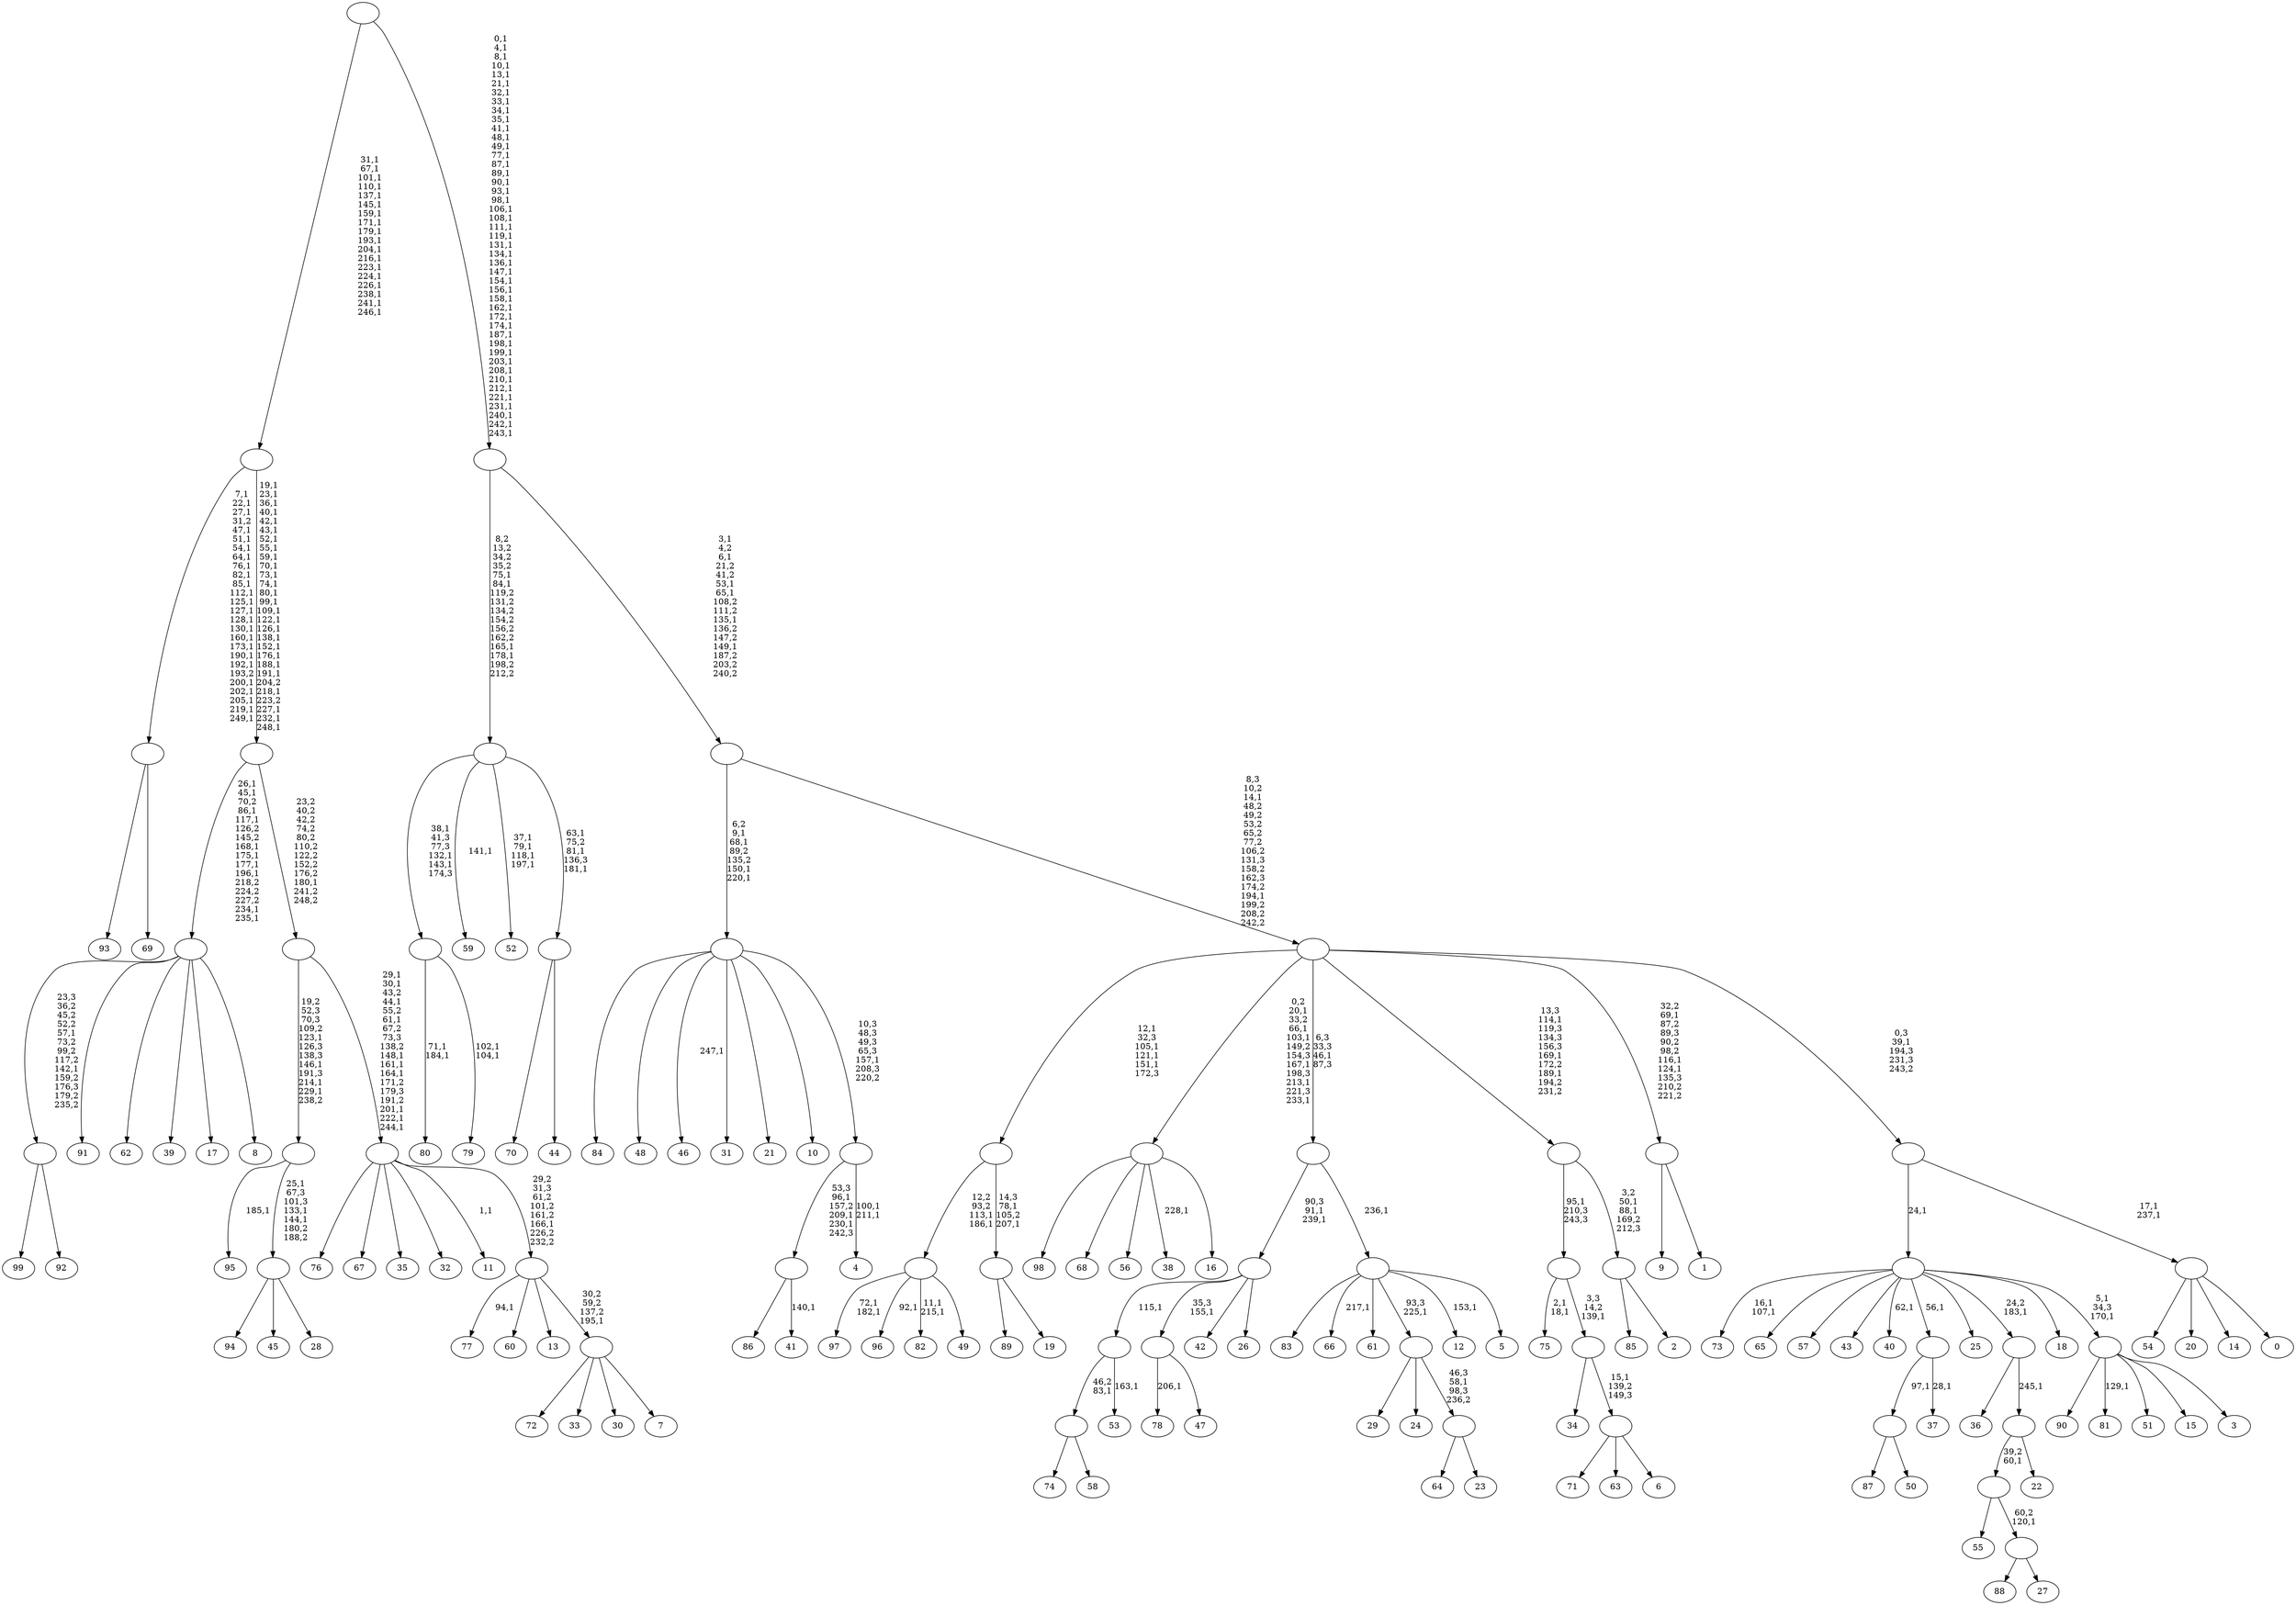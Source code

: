 digraph T {
	350 [label="99"]
	349 [label="98"]
	348 [label="97"]
	345 [label="96"]
	343 [label="95"]
	341 [label="94"]
	340 [label="93"]
	339 [label="92"]
	338 [label=""]
	336 [label="91"]
	335 [label="90"]
	334 [label="89"]
	333 [label="88"]
	332 [label="87"]
	331 [label="86"]
	330 [label="85"]
	329 [label="84"]
	328 [label="83"]
	327 [label="82"]
	324 [label="81"]
	322 [label="80"]
	319 [label="79"]
	316 [label=""]
	313 [label="78"]
	311 [label="77"]
	309 [label="76"]
	308 [label="75"]
	305 [label="74"]
	304 [label="73"]
	301 [label="72"]
	300 [label="71"]
	299 [label="70"]
	298 [label="69"]
	297 [label=""]
	273 [label="68"]
	272 [label="67"]
	271 [label="66"]
	269 [label="65"]
	268 [label="64"]
	267 [label="63"]
	266 [label="62"]
	265 [label="61"]
	264 [label="60"]
	263 [label="59"]
	261 [label="58"]
	260 [label=""]
	259 [label="57"]
	258 [label="56"]
	257 [label="55"]
	256 [label="54"]
	255 [label="53"]
	253 [label=""]
	252 [label="52"]
	247 [label="51"]
	246 [label="50"]
	245 [label=""]
	244 [label="49"]
	243 [label=""]
	241 [label="48"]
	240 [label="47"]
	239 [label=""]
	238 [label="46"]
	236 [label="45"]
	235 [label="44"]
	234 [label=""]
	231 [label=""]
	227 [label="43"]
	226 [label="42"]
	225 [label="41"]
	223 [label=""]
	220 [label="40"]
	218 [label="39"]
	217 [label="38"]
	215 [label="37"]
	213 [label=""]
	212 [label="36"]
	211 [label="35"]
	210 [label="34"]
	209 [label="33"]
	208 [label="32"]
	207 [label="31"]
	206 [label="30"]
	205 [label="29"]
	204 [label="28"]
	203 [label=""]
	200 [label=""]
	196 [label="27"]
	195 [label=""]
	194 [label=""]
	193 [label="26"]
	192 [label=""]
	190 [label="25"]
	189 [label="24"]
	188 [label="23"]
	187 [label=""]
	186 [label=""]
	185 [label="22"]
	184 [label=""]
	183 [label=""]
	182 [label="21"]
	181 [label="20"]
	180 [label="19"]
	179 [label=""]
	177 [label=""]
	173 [label="18"]
	172 [label="17"]
	171 [label="16"]
	170 [label=""]
	164 [label="15"]
	163 [label="14"]
	162 [label="13"]
	161 [label="12"]
	159 [label="11"]
	157 [label="10"]
	156 [label="9"]
	155 [label="8"]
	154 [label=""]
	144 [label="7"]
	143 [label=""]
	142 [label=""]
	141 [label=""]
	131 [label=""]
	130 [label=""]
	104 [label=""]
	86 [label="6"]
	85 [label=""]
	84 [label=""]
	83 [label=""]
	82 [label="5"]
	81 [label=""]
	80 [label=""]
	79 [label="4"]
	76 [label=""]
	75 [label=""]
	71 [label="3"]
	70 [label=""]
	68 [label=""]
	67 [label="2"]
	66 [label=""]
	64 [label=""]
	61 [label="1"]
	60 [label=""]
	57 [label="0"]
	56 [label=""]
	54 [label=""]
	53 [label=""]
	51 [label=""]
	45 [label=""]
	0 [label=""]
	338 -> 350 [label=""]
	338 -> 339 [label=""]
	316 -> 319 [label="102,1\n104,1"]
	316 -> 322 [label="71,1\n184,1"]
	297 -> 340 [label=""]
	297 -> 298 [label=""]
	260 -> 305 [label=""]
	260 -> 261 [label=""]
	253 -> 255 [label="163,1"]
	253 -> 260 [label="46,2\n83,1"]
	245 -> 332 [label=""]
	245 -> 246 [label=""]
	243 -> 327 [label="11,1\n215,1"]
	243 -> 345 [label="92,1"]
	243 -> 348 [label="72,1\n182,1"]
	243 -> 244 [label=""]
	239 -> 313 [label="206,1"]
	239 -> 240 [label=""]
	234 -> 299 [label=""]
	234 -> 235 [label=""]
	231 -> 234 [label="63,1\n75,2\n81,1\n136,3\n181,1"]
	231 -> 252 [label="37,1\n79,1\n118,1\n197,1"]
	231 -> 263 [label="141,1"]
	231 -> 316 [label="38,1\n41,3\n77,3\n132,1\n143,1\n174,3"]
	223 -> 225 [label="140,1"]
	223 -> 331 [label=""]
	213 -> 215 [label="28,1"]
	213 -> 245 [label="97,1"]
	203 -> 341 [label=""]
	203 -> 236 [label=""]
	203 -> 204 [label=""]
	200 -> 203 [label="25,1\n67,3\n101,3\n133,1\n144,1\n180,2\n188,2"]
	200 -> 343 [label="185,1"]
	195 -> 333 [label=""]
	195 -> 196 [label=""]
	194 -> 257 [label=""]
	194 -> 195 [label="60,2\n120,1"]
	192 -> 253 [label="115,1"]
	192 -> 239 [label="35,3\n155,1"]
	192 -> 226 [label=""]
	192 -> 193 [label=""]
	187 -> 268 [label=""]
	187 -> 188 [label=""]
	186 -> 205 [label=""]
	186 -> 189 [label=""]
	186 -> 187 [label="46,3\n58,1\n98,3\n236,2"]
	184 -> 194 [label="39,2\n60,1"]
	184 -> 185 [label=""]
	183 -> 212 [label=""]
	183 -> 184 [label="245,1"]
	179 -> 334 [label=""]
	179 -> 180 [label=""]
	177 -> 179 [label="14,3\n78,1\n105,2\n207,1"]
	177 -> 243 [label="12,2\n93,2\n113,1\n186,1"]
	170 -> 217 [label="228,1"]
	170 -> 349 [label=""]
	170 -> 273 [label=""]
	170 -> 258 [label=""]
	170 -> 171 [label=""]
	154 -> 338 [label="23,3\n36,2\n45,2\n52,2\n57,1\n73,2\n99,2\n117,2\n142,1\n159,2\n176,3\n179,2\n235,2"]
	154 -> 336 [label=""]
	154 -> 266 [label=""]
	154 -> 218 [label=""]
	154 -> 172 [label=""]
	154 -> 155 [label=""]
	143 -> 301 [label=""]
	143 -> 209 [label=""]
	143 -> 206 [label=""]
	143 -> 144 [label=""]
	142 -> 311 [label="94,1"]
	142 -> 264 [label=""]
	142 -> 162 [label=""]
	142 -> 143 [label="30,2\n59,2\n137,2\n195,1"]
	141 -> 159 [label="1,1"]
	141 -> 309 [label=""]
	141 -> 272 [label=""]
	141 -> 211 [label=""]
	141 -> 208 [label=""]
	141 -> 142 [label="29,2\n31,3\n61,2\n101,2\n161,2\n166,1\n226,2\n232,2"]
	131 -> 141 [label="29,1\n30,1\n43,2\n44,1\n55,2\n61,1\n67,2\n73,3\n138,2\n148,1\n161,1\n164,1\n171,2\n179,3\n191,2\n201,1\n222,1\n244,1"]
	131 -> 200 [label="19,2\n52,3\n70,3\n109,2\n123,1\n126,3\n138,3\n146,1\n191,3\n214,1\n229,1\n238,2"]
	130 -> 154 [label="26,1\n45,1\n70,2\n86,1\n117,1\n126,2\n145,2\n168,1\n175,1\n177,1\n196,1\n218,2\n224,2\n227,2\n234,1\n235,1"]
	130 -> 131 [label="23,2\n40,2\n42,2\n74,2\n80,2\n110,2\n122,2\n152,2\n176,2\n180,1\n241,2\n248,2"]
	104 -> 130 [label="19,1\n23,1\n36,1\n40,1\n42,1\n43,1\n52,1\n55,1\n59,1\n70,1\n73,1\n74,1\n80,1\n99,1\n109,1\n122,1\n126,1\n138,1\n152,1\n176,1\n188,1\n191,1\n204,2\n218,1\n223,2\n227,1\n232,1\n248,1"]
	104 -> 297 [label="7,1\n22,1\n27,1\n31,2\n47,1\n51,1\n54,1\n64,1\n76,1\n82,1\n85,1\n112,1\n125,1\n127,1\n128,1\n130,1\n160,1\n173,1\n190,1\n192,1\n193,2\n200,1\n202,1\n205,1\n219,1\n249,1"]
	85 -> 300 [label=""]
	85 -> 267 [label=""]
	85 -> 86 [label=""]
	84 -> 210 [label=""]
	84 -> 85 [label="15,1\n139,2\n149,3"]
	83 -> 308 [label="2,1\n18,1"]
	83 -> 84 [label="3,3\n14,2\n139,1"]
	81 -> 161 [label="153,1"]
	81 -> 271 [label="217,1"]
	81 -> 328 [label=""]
	81 -> 265 [label=""]
	81 -> 186 [label="93,3\n225,1"]
	81 -> 82 [label=""]
	80 -> 192 [label="90,3\n91,1\n239,1"]
	80 -> 81 [label="236,1"]
	76 -> 79 [label="100,1\n211,1"]
	76 -> 223 [label="53,3\n96,1\n157,2\n209,1\n230,1\n242,3"]
	75 -> 238 [label="247,1"]
	75 -> 329 [label=""]
	75 -> 241 [label=""]
	75 -> 207 [label=""]
	75 -> 182 [label=""]
	75 -> 157 [label=""]
	75 -> 76 [label="10,3\n48,3\n49,3\n65,3\n157,1\n208,3\n220,2"]
	70 -> 324 [label="129,1"]
	70 -> 335 [label=""]
	70 -> 247 [label=""]
	70 -> 164 [label=""]
	70 -> 71 [label=""]
	68 -> 70 [label="5,1\n34,3\n170,1"]
	68 -> 220 [label="62,1"]
	68 -> 304 [label="16,1\n107,1"]
	68 -> 269 [label=""]
	68 -> 259 [label=""]
	68 -> 227 [label=""]
	68 -> 213 [label="56,1"]
	68 -> 190 [label=""]
	68 -> 183 [label="24,2\n183,1"]
	68 -> 173 [label=""]
	66 -> 330 [label=""]
	66 -> 67 [label=""]
	64 -> 66 [label="3,2\n50,1\n88,1\n169,2\n212,3"]
	64 -> 83 [label="95,1\n210,3\n243,3"]
	60 -> 156 [label=""]
	60 -> 61 [label=""]
	56 -> 256 [label=""]
	56 -> 181 [label=""]
	56 -> 163 [label=""]
	56 -> 57 [label=""]
	54 -> 56 [label="17,1\n237,1"]
	54 -> 68 [label="24,1"]
	53 -> 60 [label="32,2\n69,1\n87,2\n89,3\n90,2\n98,2\n116,1\n124,1\n135,3\n210,2\n221,2"]
	53 -> 64 [label="13,3\n114,1\n119,3\n134,3\n156,3\n169,1\n172,2\n189,1\n194,2\n231,2"]
	53 -> 170 [label="0,2\n20,1\n33,2\n66,1\n103,1\n149,2\n154,3\n167,1\n198,3\n213,1\n221,3\n233,1"]
	53 -> 177 [label="12,1\n32,3\n105,1\n121,1\n151,1\n172,3"]
	53 -> 80 [label="6,3\n33,3\n46,1\n87,3"]
	53 -> 54 [label="0,3\n39,1\n194,3\n231,3\n243,2"]
	51 -> 53 [label="8,3\n10,2\n14,1\n48,2\n49,2\n53,2\n65,2\n77,2\n106,2\n131,3\n158,2\n162,3\n174,2\n194,1\n199,2\n208,2\n242,2"]
	51 -> 75 [label="6,2\n9,1\n68,1\n89,2\n135,2\n150,1\n220,1"]
	45 -> 51 [label="3,1\n4,2\n6,1\n21,2\n41,2\n53,1\n65,1\n108,2\n111,2\n135,1\n136,2\n147,2\n149,1\n187,2\n203,2\n240,2"]
	45 -> 231 [label="8,2\n13,2\n34,2\n35,2\n75,1\n84,1\n119,2\n131,2\n134,2\n154,2\n156,2\n162,2\n165,1\n178,1\n198,2\n212,2"]
	0 -> 45 [label="0,1\n4,1\n8,1\n10,1\n13,1\n21,1\n32,1\n33,1\n34,1\n35,1\n41,1\n48,1\n49,1\n77,1\n87,1\n89,1\n90,1\n93,1\n98,1\n106,1\n108,1\n111,1\n119,1\n131,1\n134,1\n136,1\n147,1\n154,1\n156,1\n158,1\n162,1\n172,1\n174,1\n187,1\n198,1\n199,1\n203,1\n208,1\n210,1\n212,1\n221,1\n231,1\n240,1\n242,1\n243,1"]
	0 -> 104 [label="31,1\n67,1\n101,1\n110,1\n137,1\n145,1\n159,1\n171,1\n179,1\n193,1\n204,1\n216,1\n223,1\n224,1\n226,1\n238,1\n241,1\n246,1"]
}
